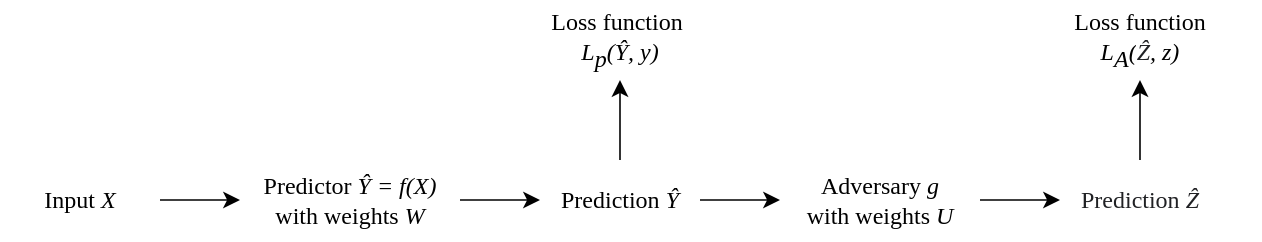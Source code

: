<mxfile version="17.4.0" type="github" pages="2">
  <diagram id="RZrLK5oVPk-rhI3hL_Sa" name="Page-1">
    <mxGraphModel dx="723" dy="714" grid="1" gridSize="10" guides="1" tooltips="1" connect="1" arrows="1" fold="1" page="1" pageScale="1" pageWidth="1654" pageHeight="1169" math="0" shadow="0">
      <root>
        <mxCell id="0" />
        <mxCell id="1" parent="0" />
        <mxCell id="1ujJbn2lNYljgyQlnDCv-18" style="edgeStyle=orthogonalEdgeStyle;rounded=0;orthogonalLoop=1;jettySize=auto;html=1;exitX=1;exitY=0.5;exitDx=0;exitDy=0;entryX=0;entryY=0.5;entryDx=0;entryDy=0;fontFamily=Garamond;fontSize=12;strokeWidth=0.8;" parent="1" source="1ujJbn2lNYljgyQlnDCv-2" target="1ujJbn2lNYljgyQlnDCv-10" edge="1">
          <mxGeometry relative="1" as="geometry" />
        </mxCell>
        <mxCell id="1ujJbn2lNYljgyQlnDCv-2" value="&lt;font face=&quot;Garamond&quot; style=&quot;font-size: 12px&quot;&gt;&lt;span style=&quot;font-size: 12px&quot;&gt;&lt;font style=&quot;font-size: 12px&quot;&gt;Input&amp;nbsp;&lt;i&gt;X&lt;/i&gt;&lt;/font&gt;&lt;/span&gt;&lt;/font&gt;" style="text;html=1;strokeColor=none;fillColor=none;align=center;verticalAlign=middle;whiteSpace=wrap;rounded=0;fontSize=12;" parent="1" vertex="1">
          <mxGeometry x="170" y="320" width="80" height="40" as="geometry" />
        </mxCell>
        <mxCell id="1ujJbn2lNYljgyQlnDCv-22" style="edgeStyle=orthogonalEdgeStyle;rounded=0;orthogonalLoop=1;jettySize=auto;html=1;exitX=0.5;exitY=0;exitDx=0;exitDy=0;entryX=0.5;entryY=1;entryDx=0;entryDy=0;fontFamily=Garamond;fontSize=12;strokeWidth=0.8;" parent="1" source="1ujJbn2lNYljgyQlnDCv-4" target="1ujJbn2lNYljgyQlnDCv-7" edge="1">
          <mxGeometry relative="1" as="geometry" />
        </mxCell>
        <mxCell id="1ujJbn2lNYljgyQlnDCv-4" value="&lt;span style=&quot;color: rgb(32 , 33 , 36) ; font-family: &amp;#34;garamond&amp;#34; ; font-size: 12px ; background-color: rgb(255 , 255 , 255)&quot;&gt;Prediction&amp;nbsp;&lt;/span&gt;&lt;span style=&quot;color: rgb(32 , 33 , 36) ; font-family: &amp;#34;garamond&amp;#34; ; font-size: 12px ; font-style: italic ; background-color: rgb(255 , 255 , 255)&quot;&gt;Ẑ&lt;/span&gt;" style="text;html=1;strokeColor=none;fillColor=none;align=center;verticalAlign=middle;whiteSpace=wrap;rounded=0;fontSize=12;" parent="1" vertex="1">
          <mxGeometry x="700" y="320" width="80" height="40" as="geometry" />
        </mxCell>
        <mxCell id="1ujJbn2lNYljgyQlnDCv-20" style="edgeStyle=orthogonalEdgeStyle;rounded=0;orthogonalLoop=1;jettySize=auto;html=1;exitX=1;exitY=0.5;exitDx=0;exitDy=0;fontFamily=Garamond;fontSize=12;strokeWidth=0.8;" parent="1" source="1ujJbn2lNYljgyQlnDCv-5" target="1ujJbn2lNYljgyQlnDCv-11" edge="1">
          <mxGeometry relative="1" as="geometry" />
        </mxCell>
        <mxCell id="1ujJbn2lNYljgyQlnDCv-23" style="edgeStyle=orthogonalEdgeStyle;rounded=0;orthogonalLoop=1;jettySize=auto;html=1;exitX=0.5;exitY=0;exitDx=0;exitDy=0;entryX=0.5;entryY=1;entryDx=0;entryDy=0;fontFamily=Garamond;fontSize=12;strokeWidth=0.8;" parent="1" source="1ujJbn2lNYljgyQlnDCv-5" target="1ujJbn2lNYljgyQlnDCv-6" edge="1">
          <mxGeometry relative="1" as="geometry" />
        </mxCell>
        <mxCell id="1ujJbn2lNYljgyQlnDCv-5" value="&lt;span style=&quot;font-family: &amp;#34;garamond&amp;#34; ; font-size: 12px&quot;&gt;Prediction&lt;/span&gt;&lt;span style=&quot;font-family: &amp;#34;garamond&amp;#34; ; font-size: 12px ; font-style: italic&quot;&gt; Ŷ&lt;/span&gt;" style="text;html=1;strokeColor=none;fillColor=none;align=center;verticalAlign=middle;whiteSpace=wrap;rounded=0;fontSize=12;" parent="1" vertex="1">
          <mxGeometry x="440" y="320" width="80" height="40" as="geometry" />
        </mxCell>
        <mxCell id="1ujJbn2lNYljgyQlnDCv-6" value="&lt;span id=&quot;docs-internal-guid-ebbb8cc8-7fff-df29-7f82-3fa62a0f55bf&quot; style=&quot;font-size: 12px&quot;&gt;&lt;font face=&quot;Garamond&quot; style=&quot;font-size: 12px&quot;&gt;&lt;span style=&quot;background-color: transparent ; vertical-align: baseline ; font-size: 12px&quot;&gt;&lt;span style=&quot;font-size: 12px&quot;&gt;&lt;span style=&quot;font-size: 12px&quot;&gt;Loss function&lt;/span&gt;&lt;i style=&quot;font-size: 12px&quot;&gt;&amp;nbsp;&lt;br&gt;L&lt;/i&gt;&lt;/span&gt;&lt;/span&gt;&lt;span style=&quot;font-size: 12px ; background-color: transparent ; font-style: italic ; vertical-align: baseline&quot;&gt;&lt;span style=&quot;vertical-align: sub ; font-size: 12px&quot;&gt;p&lt;/span&gt;&lt;/span&gt;&lt;span style=&quot;font-size: 12px ; background-color: transparent ; font-style: italic ; vertical-align: baseline&quot;&gt;(Ŷ, y)&lt;/span&gt;&lt;/font&gt;&lt;/span&gt;" style="text;html=1;strokeColor=none;fillColor=none;align=center;verticalAlign=middle;whiteSpace=wrap;rounded=0;fontSize=12;" parent="1" vertex="1">
          <mxGeometry x="420" y="240" width="120" height="40" as="geometry" />
        </mxCell>
        <mxCell id="1ujJbn2lNYljgyQlnDCv-7" value="&lt;span id=&quot;docs-internal-guid-7651c98c-7fff-fd03-e60f-584a1eb98f4a&quot; style=&quot;font-size: 12px&quot;&gt;&lt;font face=&quot;Garamond&quot; style=&quot;font-size: 12px&quot;&gt;&lt;span style=&quot;background-color: transparent ; vertical-align: baseline ; font-size: 12px&quot;&gt;Loss function&lt;br&gt;&lt;/span&gt;&lt;span style=&quot;background-color: transparent ; font-style: italic ; vertical-align: baseline ; font-size: 12px&quot;&gt;L&lt;/span&gt;&lt;span style=&quot;background-color: transparent ; font-style: italic ; vertical-align: baseline ; font-size: 12px&quot;&gt;&lt;span style=&quot;vertical-align: sub ; font-size: 12px&quot;&gt;A&lt;/span&gt;&lt;/span&gt;&lt;span style=&quot;background-color: transparent ; font-style: italic ; vertical-align: baseline ; font-size: 12px&quot;&gt;(&lt;/span&gt;&lt;span style=&quot;color: rgb(32 , 33 , 36) ; background-color: rgb(255 , 255 , 255) ; font-style: italic ; vertical-align: baseline ; font-size: 12px&quot;&gt;Ẑ&lt;/span&gt;&lt;span style=&quot;background-color: transparent ; font-style: italic ; vertical-align: baseline ; font-size: 12px&quot;&gt;, z)&lt;/span&gt;&lt;/font&gt;&lt;span style=&quot;font-size: 12px ; font-family: &amp;#34;eb garamond&amp;#34; , serif ; background-color: transparent ; vertical-align: baseline&quot;&gt; &lt;/span&gt;&lt;/span&gt;" style="text;html=1;strokeColor=none;fillColor=none;align=center;verticalAlign=middle;whiteSpace=wrap;rounded=0;fontSize=12;" parent="1" vertex="1">
          <mxGeometry x="680" y="240" width="120" height="40" as="geometry" />
        </mxCell>
        <mxCell id="1ujJbn2lNYljgyQlnDCv-19" style="edgeStyle=orthogonalEdgeStyle;rounded=0;orthogonalLoop=1;jettySize=auto;html=1;exitX=1;exitY=0.5;exitDx=0;exitDy=0;entryX=0;entryY=0.5;entryDx=0;entryDy=0;fontFamily=Garamond;fontSize=12;strokeWidth=0.8;" parent="1" source="1ujJbn2lNYljgyQlnDCv-10" target="1ujJbn2lNYljgyQlnDCv-5" edge="1">
          <mxGeometry relative="1" as="geometry" />
        </mxCell>
        <mxCell id="1ujJbn2lNYljgyQlnDCv-10" value="&lt;span id=&quot;docs-internal-guid-4f8e723a-7fff-fd54-1406-5adae6b98bc0&quot; style=&quot;font-size: 12px&quot;&gt;&lt;span style=&quot;background-color: transparent ; vertical-align: baseline ; font-size: 12px&quot;&gt;&lt;font face=&quot;Garamond&quot; style=&quot;font-size: 12px&quot;&gt;Predictor&amp;nbsp;&lt;i&gt;Ŷ = f(X) &lt;br&gt;&lt;/i&gt;with weights&lt;i&gt; W&lt;/i&gt;&lt;/font&gt;&lt;/span&gt;&lt;/span&gt;" style="text;html=1;strokeColor=none;fillColor=none;align=center;verticalAlign=middle;whiteSpace=wrap;rounded=0;fontSize=12;" parent="1" vertex="1">
          <mxGeometry x="290" y="320" width="110" height="40" as="geometry" />
        </mxCell>
        <mxCell id="1ujJbn2lNYljgyQlnDCv-21" style="edgeStyle=orthogonalEdgeStyle;rounded=0;orthogonalLoop=1;jettySize=auto;html=1;exitX=1;exitY=0.5;exitDx=0;exitDy=0;entryX=0;entryY=0.5;entryDx=0;entryDy=0;fontFamily=Garamond;fontSize=12;strokeWidth=0.8;" parent="1" source="1ujJbn2lNYljgyQlnDCv-11" target="1ujJbn2lNYljgyQlnDCv-4" edge="1">
          <mxGeometry relative="1" as="geometry" />
        </mxCell>
        <mxCell id="1ujJbn2lNYljgyQlnDCv-11" value="&lt;font face=&quot;Garamond&quot; style=&quot;font-size: 12px&quot;&gt;&lt;span style=&quot;font-size: 12px&quot;&gt;&lt;font style=&quot;font-size: 12px&quot;&gt;Adversary&lt;i&gt; g &lt;br&gt;&lt;/i&gt;with weights&lt;i&gt; U&lt;/i&gt;&lt;/font&gt;&lt;/span&gt;&lt;/font&gt;" style="text;html=1;strokeColor=none;fillColor=none;align=center;verticalAlign=middle;whiteSpace=wrap;rounded=0;fontSize=12;" parent="1" vertex="1">
          <mxGeometry x="560" y="320" width="100" height="40" as="geometry" />
        </mxCell>
      </root>
    </mxGraphModel>
  </diagram>
  <diagram id="2aVWgIqIF0HCB3Dr1aV1" name="Page-2">
    <mxGraphModel dx="104" dy="161" grid="1" gridSize="10" guides="1" tooltips="1" connect="1" arrows="1" fold="1" page="1" pageScale="1" pageWidth="1654" pageHeight="1169" math="0" shadow="0">
      <root>
        <mxCell id="0" />
        <mxCell id="1" parent="0" />
        <mxCell id="4u3swDsV8qqRc1l2_qTk-128" value="" style="endArrow=none;html=1;rounded=0;fontFamily=Garamond;fontSize=12;strokeWidth=3;curved=1;strokeColor=#B9E0A5;" parent="1" edge="1">
          <mxGeometry width="50" height="50" relative="1" as="geometry">
            <mxPoint x="705" y="280" as="sourcePoint" />
            <mxPoint x="855" y="189" as="targetPoint" />
          </mxGeometry>
        </mxCell>
        <mxCell id="4u3swDsV8qqRc1l2_qTk-129" value="Generalised False Positive Rate" style="text;html=1;strokeColor=none;fillColor=none;align=center;verticalAlign=middle;whiteSpace=wrap;rounded=0;fontFamily=Garamond;fontSize=16;container=0;" parent="1" vertex="1">
          <mxGeometry x="705" y="306" width="220" height="30" as="geometry" />
        </mxCell>
        <mxCell id="4u3swDsV8qqRc1l2_qTk-130" value="Generalised False Negative Rate" style="text;html=1;strokeColor=none;fillColor=none;align=center;verticalAlign=middle;whiteSpace=wrap;rounded=0;fontFamily=Garamond;fontSize=16;rotation=-90;container=0;" parent="1" vertex="1">
          <mxGeometry x="565" y="150" width="220" height="30" as="geometry" />
        </mxCell>
        <mxCell id="4u3swDsV8qqRc1l2_qTk-131" value="0" style="text;html=1;strokeColor=none;fillColor=none;align=center;verticalAlign=middle;whiteSpace=wrap;rounded=0;fontFamily=Garamond;fontSize=16;rotation=0;container=0;" parent="1" vertex="1">
          <mxGeometry x="685" y="270" width="20" height="30" as="geometry" />
        </mxCell>
        <mxCell id="4u3swDsV8qqRc1l2_qTk-132" value="1" style="text;html=1;strokeColor=none;fillColor=none;align=center;verticalAlign=middle;whiteSpace=wrap;rounded=0;fontFamily=Garamond;fontSize=16;rotation=0;container=0;" parent="1" vertex="1">
          <mxGeometry x="685" y="40" width="20" height="30" as="geometry" />
        </mxCell>
        <mxCell id="4u3swDsV8qqRc1l2_qTk-133" value="1" style="text;html=1;strokeColor=none;fillColor=none;align=center;verticalAlign=middle;whiteSpace=wrap;rounded=0;fontFamily=Garamond;fontSize=16;rotation=0;container=0;" parent="1" vertex="1">
          <mxGeometry x="925" y="280" width="20" height="30" as="geometry" />
        </mxCell>
        <mxCell id="4u3swDsV8qqRc1l2_qTk-134" value="&lt;i&gt;h&lt;sub&gt;1&lt;/sub&gt;&lt;/i&gt;" style="text;html=1;strokeColor=none;fillColor=none;align=center;verticalAlign=middle;whiteSpace=wrap;rounded=0;fontFamily=Garamond;fontSize=16;rotation=0;container=0;" parent="1" vertex="1">
          <mxGeometry x="728" y="154" width="20" height="30" as="geometry" />
        </mxCell>
        <mxCell id="4u3swDsV8qqRc1l2_qTk-135" value="&lt;i&gt;h&lt;span style=&quot;font-size: 13.333px&quot;&gt;&lt;sub&gt;2&lt;/sub&gt;&lt;/span&gt;&lt;/i&gt;" style="text;html=1;strokeColor=none;fillColor=none;align=center;verticalAlign=middle;whiteSpace=wrap;rounded=0;fontFamily=Garamond;fontSize=16;rotation=0;container=0;" parent="1" vertex="1">
          <mxGeometry x="764" y="241" width="20" height="30" as="geometry" />
        </mxCell>
        <mxCell id="4u3swDsV8qqRc1l2_qTk-136" value="" style="endArrow=none;html=1;rounded=0;fontFamily=Garamond;fontSize=12;strokeWidth=3;curved=1;strokeColor=#67AB9F;" parent="1" edge="1">
          <mxGeometry width="50" height="50" relative="1" as="geometry">
            <mxPoint x="705" y="280" as="sourcePoint" />
            <mxPoint x="790" y="125" as="targetPoint" />
          </mxGeometry>
        </mxCell>
        <mxCell id="4u3swDsV8qqRc1l2_qTk-137" value="" style="endArrow=baseDash;html=1;rounded=0;fontFamily=Garamond;fontSize=12;strokeWidth=2;endFill=0;" parent="1" edge="1">
          <mxGeometry width="50" height="50" relative="1" as="geometry">
            <mxPoint x="705" y="280" as="sourcePoint" />
            <mxPoint x="945" y="280" as="targetPoint" />
          </mxGeometry>
        </mxCell>
        <mxCell id="4u3swDsV8qqRc1l2_qTk-138" value="" style="endArrow=baseDash;html=1;rounded=0;fontFamily=Garamond;fontSize=12;strokeWidth=2;endFill=0;" parent="1" edge="1">
          <mxGeometry width="50" height="50" relative="1" as="geometry">
            <mxPoint x="705" y="280" as="sourcePoint" />
            <mxPoint x="705" y="40" as="targetPoint" />
          </mxGeometry>
        </mxCell>
        <mxCell id="4u3swDsV8qqRc1l2_qTk-139" value="" style="endArrow=none;dashed=1;html=1;rounded=0;fontFamily=Garamond;fontSize=16;strokeWidth=2;curved=1;" parent="1" edge="1">
          <mxGeometry width="50" height="50" relative="1" as="geometry">
            <mxPoint x="878" y="220" as="sourcePoint" />
            <mxPoint x="705" y="220" as="targetPoint" />
          </mxGeometry>
        </mxCell>
        <mxCell id="4u3swDsV8qqRc1l2_qTk-140" value="" style="ellipse;whiteSpace=wrap;html=1;aspect=fixed;fontFamily=Garamond;fontSize=12;fillColor=#000000;container=0;" parent="1" vertex="1">
          <mxGeometry x="800" y="215" width="10" height="10" as="geometry" />
        </mxCell>
        <mxCell id="4u3swDsV8qqRc1l2_qTk-144" value="" style="ellipse;whiteSpace=wrap;html=1;aspect=fixed;fontFamily=Garamond;fontSize=12;fillColor=#000000;container=0;" parent="1" vertex="1">
          <mxGeometry x="734" y="214" width="10" height="10" as="geometry" />
        </mxCell>
        <mxCell id="4u3swDsV8qqRc1l2_qTk-127" value="" style="endArrow=none;html=1;rounded=0;fontFamily=Garamond;fontSize=12;strokeWidth=2;" parent="1" edge="1">
          <mxGeometry width="50" height="50" relative="1" as="geometry">
            <mxPoint x="945" y="280" as="sourcePoint" />
            <mxPoint x="705" y="40" as="targetPoint" />
          </mxGeometry>
        </mxCell>
        <mxCell id="4u3swDsV8qqRc1l2_qTk-110" value="" style="endArrow=none;html=1;rounded=0;fontFamily=Garamond;fontSize=12;strokeWidth=3;curved=1;strokeColor=#B9E0A5;" parent="1" edge="1">
          <mxGeometry width="50" height="50" relative="1" as="geometry">
            <mxPoint x="405" y="280" as="sourcePoint" />
            <mxPoint x="555" y="189" as="targetPoint" />
          </mxGeometry>
        </mxCell>
        <mxCell id="4u3swDsV8qqRc1l2_qTk-111" value="Generalised False Positive Rate" style="text;html=1;strokeColor=none;fillColor=none;align=center;verticalAlign=middle;whiteSpace=wrap;rounded=0;fontFamily=Garamond;fontSize=16;container=0;" parent="1" vertex="1">
          <mxGeometry x="405" y="306" width="220" height="30" as="geometry" />
        </mxCell>
        <mxCell id="4u3swDsV8qqRc1l2_qTk-112" value="Generalised False Negative Rate" style="text;html=1;strokeColor=none;fillColor=none;align=center;verticalAlign=middle;whiteSpace=wrap;rounded=0;fontFamily=Garamond;fontSize=16;rotation=-90;container=0;" parent="1" vertex="1">
          <mxGeometry x="265" y="150" width="220" height="30" as="geometry" />
        </mxCell>
        <mxCell id="4u3swDsV8qqRc1l2_qTk-113" value="0" style="text;html=1;strokeColor=none;fillColor=none;align=center;verticalAlign=middle;whiteSpace=wrap;rounded=0;fontFamily=Garamond;fontSize=16;rotation=0;container=0;" parent="1" vertex="1">
          <mxGeometry x="385" y="270" width="20" height="30" as="geometry" />
        </mxCell>
        <mxCell id="4u3swDsV8qqRc1l2_qTk-114" value="1" style="text;html=1;strokeColor=none;fillColor=none;align=center;verticalAlign=middle;whiteSpace=wrap;rounded=0;fontFamily=Garamond;fontSize=16;rotation=0;container=0;" parent="1" vertex="1">
          <mxGeometry x="385" y="40" width="20" height="30" as="geometry" />
        </mxCell>
        <mxCell id="4u3swDsV8qqRc1l2_qTk-115" value="1" style="text;html=1;strokeColor=none;fillColor=none;align=center;verticalAlign=middle;whiteSpace=wrap;rounded=0;fontFamily=Garamond;fontSize=16;rotation=0;container=0;" parent="1" vertex="1">
          <mxGeometry x="625" y="280" width="20" height="30" as="geometry" />
        </mxCell>
        <mxCell id="4u3swDsV8qqRc1l2_qTk-116" value="&lt;i&gt;h&lt;sub&gt;1&lt;/sub&gt;&lt;/i&gt;" style="text;html=1;strokeColor=none;fillColor=none;align=center;verticalAlign=middle;whiteSpace=wrap;rounded=0;fontFamily=Garamond;fontSize=16;rotation=0;container=0;" parent="1" vertex="1">
          <mxGeometry x="428" y="154" width="20" height="30" as="geometry" />
        </mxCell>
        <mxCell id="4u3swDsV8qqRc1l2_qTk-117" value="&lt;i&gt;h&lt;span style=&quot;font-size: 13.333px&quot;&gt;&lt;sub&gt;2&lt;/sub&gt;&lt;/span&gt;&lt;/i&gt;" style="text;html=1;strokeColor=none;fillColor=none;align=center;verticalAlign=middle;whiteSpace=wrap;rounded=0;fontFamily=Garamond;fontSize=16;rotation=0;container=0;" parent="1" vertex="1">
          <mxGeometry x="464" y="241" width="20" height="30" as="geometry" />
        </mxCell>
        <mxCell id="4u3swDsV8qqRc1l2_qTk-118" value="" style="endArrow=none;html=1;rounded=0;fontFamily=Garamond;fontSize=12;strokeWidth=3;curved=1;strokeColor=#67AB9F;" parent="1" edge="1">
          <mxGeometry width="50" height="50" relative="1" as="geometry">
            <mxPoint x="405" y="280" as="sourcePoint" />
            <mxPoint x="490" y="125" as="targetPoint" />
          </mxGeometry>
        </mxCell>
        <mxCell id="4u3swDsV8qqRc1l2_qTk-122" value="" style="endArrow=baseDash;html=1;rounded=0;fontFamily=Garamond;fontSize=12;strokeWidth=2;endFill=0;" parent="1" edge="1">
          <mxGeometry width="50" height="50" relative="1" as="geometry">
            <mxPoint x="405" y="280" as="sourcePoint" />
            <mxPoint x="645" y="280" as="targetPoint" />
          </mxGeometry>
        </mxCell>
        <mxCell id="4u3swDsV8qqRc1l2_qTk-123" value="" style="endArrow=baseDash;html=1;rounded=0;fontFamily=Garamond;fontSize=12;strokeWidth=2;endFill=0;" parent="1" edge="1">
          <mxGeometry width="50" height="50" relative="1" as="geometry">
            <mxPoint x="405" y="280" as="sourcePoint" />
            <mxPoint x="405" y="40" as="targetPoint" />
          </mxGeometry>
        </mxCell>
        <mxCell id="4u3swDsV8qqRc1l2_qTk-124" value="" style="endArrow=none;dashed=1;html=1;rounded=0;fontFamily=Garamond;fontSize=16;strokeWidth=2;curved=1;" parent="1" edge="1">
          <mxGeometry width="50" height="50" relative="1" as="geometry">
            <mxPoint x="456" y="280" as="sourcePoint" />
            <mxPoint x="456" y="94" as="targetPoint" />
          </mxGeometry>
        </mxCell>
        <mxCell id="4u3swDsV8qqRc1l2_qTk-126" value="" style="ellipse;whiteSpace=wrap;html=1;aspect=fixed;fontFamily=Garamond;fontSize=12;fillColor=#000000;container=0;" parent="1" vertex="1">
          <mxGeometry x="451" y="244" width="10" height="10" as="geometry" />
        </mxCell>
        <mxCell id="4u3swDsV8qqRc1l2_qTk-142" value="" style="ellipse;whiteSpace=wrap;html=1;aspect=fixed;fontFamily=Garamond;fontSize=12;fillColor=#000000;container=0;" parent="1" vertex="1">
          <mxGeometry x="450" y="182" width="10" height="10" as="geometry" />
        </mxCell>
        <mxCell id="4u3swDsV8qqRc1l2_qTk-109" value="" style="endArrow=none;html=1;rounded=0;fontFamily=Garamond;fontSize=12;strokeWidth=2;" parent="1" edge="1">
          <mxGeometry width="50" height="50" relative="1" as="geometry">
            <mxPoint x="645" y="280" as="sourcePoint" />
            <mxPoint x="405" y="40" as="targetPoint" />
          </mxGeometry>
        </mxCell>
        <mxCell id="4u3swDsV8qqRc1l2_qTk-73" value="" style="endArrow=none;html=1;rounded=0;fontFamily=Garamond;fontSize=12;strokeWidth=3;curved=1;strokeColor=#B9E0A5;" parent="1" edge="1">
          <mxGeometry width="50" height="50" relative="1" as="geometry">
            <mxPoint x="1005" y="280" as="sourcePoint" />
            <mxPoint x="1155" y="189" as="targetPoint" />
          </mxGeometry>
        </mxCell>
        <mxCell id="4u3swDsV8qqRc1l2_qTk-74" value="Generalised False Positive Rate" style="text;html=1;strokeColor=none;fillColor=none;align=center;verticalAlign=middle;whiteSpace=wrap;rounded=0;fontFamily=Garamond;fontSize=16;container=0;" parent="1" vertex="1">
          <mxGeometry x="1005" y="306" width="220" height="30" as="geometry" />
        </mxCell>
        <mxCell id="4u3swDsV8qqRc1l2_qTk-75" value="Generalised False Negative Rate" style="text;html=1;strokeColor=none;fillColor=none;align=center;verticalAlign=middle;whiteSpace=wrap;rounded=0;fontFamily=Garamond;fontSize=16;rotation=-90;container=0;" parent="1" vertex="1">
          <mxGeometry x="865" y="150" width="220" height="30" as="geometry" />
        </mxCell>
        <mxCell id="4u3swDsV8qqRc1l2_qTk-76" value="0" style="text;html=1;strokeColor=none;fillColor=none;align=center;verticalAlign=middle;whiteSpace=wrap;rounded=0;fontFamily=Garamond;fontSize=16;rotation=0;container=0;" parent="1" vertex="1">
          <mxGeometry x="985" y="270" width="20" height="30" as="geometry" />
        </mxCell>
        <mxCell id="4u3swDsV8qqRc1l2_qTk-77" value="1" style="text;html=1;strokeColor=none;fillColor=none;align=center;verticalAlign=middle;whiteSpace=wrap;rounded=0;fontFamily=Garamond;fontSize=16;rotation=0;container=0;" parent="1" vertex="1">
          <mxGeometry x="985" y="40" width="20" height="30" as="geometry" />
        </mxCell>
        <mxCell id="4u3swDsV8qqRc1l2_qTk-78" value="1" style="text;html=1;strokeColor=none;fillColor=none;align=center;verticalAlign=middle;whiteSpace=wrap;rounded=0;fontFamily=Garamond;fontSize=16;rotation=0;container=0;" parent="1" vertex="1">
          <mxGeometry x="1225" y="280" width="20" height="30" as="geometry" />
        </mxCell>
        <mxCell id="4u3swDsV8qqRc1l2_qTk-79" value="&lt;i&gt;h&lt;sub&gt;1&lt;/sub&gt;&lt;/i&gt;" style="text;html=1;strokeColor=none;fillColor=none;align=center;verticalAlign=middle;whiteSpace=wrap;rounded=0;fontFamily=Garamond;fontSize=16;rotation=0;container=0;" parent="1" vertex="1">
          <mxGeometry x="1036" y="150" width="20" height="30" as="geometry" />
        </mxCell>
        <mxCell id="4u3swDsV8qqRc1l2_qTk-80" value="&lt;i&gt;h&lt;span style=&quot;font-size: 13.333px&quot;&gt;&lt;sub&gt;2&lt;/sub&gt;&lt;/span&gt;&lt;/i&gt;" style="text;html=1;strokeColor=none;fillColor=none;align=center;verticalAlign=middle;whiteSpace=wrap;rounded=0;fontFamily=Garamond;fontSize=16;rotation=0;container=0;" parent="1" vertex="1">
          <mxGeometry x="1115" y="229" width="20" height="30" as="geometry" />
        </mxCell>
        <mxCell id="4u3swDsV8qqRc1l2_qTk-81" value="" style="endArrow=none;html=1;rounded=0;fontFamily=Garamond;fontSize=12;strokeWidth=3;curved=1;strokeColor=#67AB9F;" parent="1" edge="1">
          <mxGeometry width="50" height="50" relative="1" as="geometry">
            <mxPoint x="1005" y="280" as="sourcePoint" />
            <mxPoint x="1090" y="125" as="targetPoint" />
          </mxGeometry>
        </mxCell>
        <mxCell id="4u3swDsV8qqRc1l2_qTk-82" value="" style="endArrow=none;dashed=1;html=1;rounded=0;fontFamily=Garamond;fontSize=12;strokeWidth=2;edgeStyle=orthogonalEdgeStyle;curved=1;" parent="1" edge="1">
          <mxGeometry width="50" height="50" relative="1" as="geometry">
            <mxPoint x="1205" y="241" as="sourcePoint" />
            <mxPoint x="1045" y="81" as="targetPoint" />
          </mxGeometry>
        </mxCell>
        <mxCell id="4u3swDsV8qqRc1l2_qTk-96" value="" style="ellipse;whiteSpace=wrap;html=1;aspect=fixed;fontFamily=Garamond;fontSize=12;fillColor=#000000;container=0;" parent="1" vertex="1">
          <mxGeometry x="1059" y="167" width="10" height="10" as="geometry" />
        </mxCell>
        <mxCell id="4u3swDsV8qqRc1l2_qTk-97" value="" style="ellipse;whiteSpace=wrap;html=1;aspect=fixed;fontFamily=Garamond;fontSize=12;fillColor=#000000;container=0;" parent="1" vertex="1">
          <mxGeometry x="1102" y="214" width="10" height="10" as="geometry" />
        </mxCell>
        <mxCell id="4u3swDsV8qqRc1l2_qTk-71" value="" style="endArrow=baseDash;html=1;rounded=0;fontFamily=Garamond;fontSize=12;strokeWidth=2;endFill=0;" parent="1" edge="1">
          <mxGeometry width="50" height="50" relative="1" as="geometry">
            <mxPoint x="1005" y="280" as="sourcePoint" />
            <mxPoint x="1245" y="280" as="targetPoint" />
          </mxGeometry>
        </mxCell>
        <mxCell id="4u3swDsV8qqRc1l2_qTk-70" value="" style="endArrow=baseDash;html=1;rounded=0;fontFamily=Garamond;fontSize=12;strokeWidth=2;endFill=0;" parent="1" edge="1">
          <mxGeometry width="50" height="50" relative="1" as="geometry">
            <mxPoint x="1005" y="280" as="sourcePoint" />
            <mxPoint x="1005" y="40" as="targetPoint" />
          </mxGeometry>
        </mxCell>
        <mxCell id="4u3swDsV8qqRc1l2_qTk-72" value="" style="endArrow=none;html=1;rounded=0;fontFamily=Garamond;fontSize=12;strokeWidth=2;" parent="1" edge="1">
          <mxGeometry width="50" height="50" relative="1" as="geometry">
            <mxPoint x="1245" y="280" as="sourcePoint" />
            <mxPoint x="1005" y="40" as="targetPoint" />
          </mxGeometry>
        </mxCell>
        <mxCell id="4u3swDsV8qqRc1l2_qTk-47" value="" style="endArrow=none;html=1;rounded=0;fontFamily=Garamond;fontSize=12;strokeWidth=3;curved=1;strokeColor=#B9E0A5;" parent="1" edge="1">
          <mxGeometry width="50" height="50" relative="1" as="geometry">
            <mxPoint x="101" y="280" as="sourcePoint" />
            <mxPoint x="251" y="189" as="targetPoint" />
          </mxGeometry>
        </mxCell>
        <mxCell id="4u3swDsV8qqRc1l2_qTk-48" value="Generalised False Positive Rate" style="text;html=1;strokeColor=none;fillColor=none;align=center;verticalAlign=middle;whiteSpace=wrap;rounded=0;fontFamily=Garamond;fontSize=16;container=0;" parent="1" vertex="1">
          <mxGeometry x="106" y="306" width="220" height="30" as="geometry" />
        </mxCell>
        <mxCell id="4u3swDsV8qqRc1l2_qTk-49" value="Generalised False Negative Rate" style="text;html=1;strokeColor=none;fillColor=none;align=center;verticalAlign=middle;whiteSpace=wrap;rounded=0;fontFamily=Garamond;fontSize=16;rotation=-90;container=0;" parent="1" vertex="1">
          <mxGeometry x="-55" y="150" width="220" height="30" as="geometry" />
        </mxCell>
        <mxCell id="4u3swDsV8qqRc1l2_qTk-50" value="0" style="text;html=1;strokeColor=none;fillColor=none;align=center;verticalAlign=middle;whiteSpace=wrap;rounded=0;fontFamily=Garamond;fontSize=16;rotation=0;container=0;" parent="1" vertex="1">
          <mxGeometry x="81" y="270" width="20" height="30" as="geometry" />
        </mxCell>
        <mxCell id="4u3swDsV8qqRc1l2_qTk-51" value="1" style="text;html=1;strokeColor=none;fillColor=none;align=center;verticalAlign=middle;whiteSpace=wrap;rounded=0;fontFamily=Garamond;fontSize=16;rotation=0;container=0;" parent="1" vertex="1">
          <mxGeometry x="81" y="40" width="20" height="30" as="geometry" />
        </mxCell>
        <mxCell id="4u3swDsV8qqRc1l2_qTk-52" value="1" style="text;html=1;strokeColor=none;fillColor=none;align=center;verticalAlign=middle;whiteSpace=wrap;rounded=0;fontFamily=Garamond;fontSize=16;rotation=0;container=0;" parent="1" vertex="1">
          <mxGeometry x="321" y="280" width="20" height="30" as="geometry" />
        </mxCell>
        <mxCell id="4u3swDsV8qqRc1l2_qTk-53" value="&lt;font&gt;&lt;i&gt;&lt;span style=&quot;font-size: 16px&quot;&gt;h&lt;/span&gt;&lt;span class=&quot;None headword&quot; lang=&quot;mul&quot; style=&quot;color: rgb(32 , 33 , 34) ; background-color: rgb(255 , 255 , 255)&quot;&gt;&lt;span style=&quot;vertical-align: super ; font-size: 16px&quot;&gt;μ&lt;/span&gt;&lt;font style=&quot;font-size: 10px&quot;&gt;&lt;sup&gt;1&lt;/sup&gt;&lt;/font&gt;&lt;/span&gt;&lt;/i&gt;&lt;/font&gt;" style="text;html=1;strokeColor=none;fillColor=none;align=center;verticalAlign=middle;whiteSpace=wrap;rounded=0;fontFamily=Garamond;fontSize=16;rotation=0;container=0;" parent="1" vertex="1">
          <mxGeometry x="197" y="104" width="20" height="30" as="geometry" />
        </mxCell>
        <mxCell id="4u3swDsV8qqRc1l2_qTk-54" value="&lt;i&gt;&lt;span class=&quot;None headword&quot; lang=&quot;mul&quot; style=&quot;color: rgb(32 , 33 , 34) ; background-color: rgb(255 , 255 , 255)&quot;&gt;&lt;span style=&quot;font-size: 16px&quot;&gt;μ&lt;sub&gt;1&lt;/sub&gt;&lt;/span&gt;&lt;/span&gt;&lt;/i&gt;" style="text;html=1;strokeColor=none;fillColor=none;align=center;verticalAlign=middle;whiteSpace=wrap;rounded=0;fontFamily=Garamond;fontSize=16;rotation=0;container=0;" parent="1" vertex="1">
          <mxGeometry x="176" y="280" width="20" height="30" as="geometry" />
        </mxCell>
        <mxCell id="4u3swDsV8qqRc1l2_qTk-56" value="" style="endArrow=none;html=1;rounded=0;fontFamily=Garamond;fontSize=12;strokeWidth=3;curved=1;strokeColor=#67AB9F;" parent="1" edge="1">
          <mxGeometry width="50" height="50" relative="1" as="geometry">
            <mxPoint x="101" y="280" as="sourcePoint" />
            <mxPoint x="186" y="125" as="targetPoint" />
          </mxGeometry>
        </mxCell>
        <mxCell id="4u3swDsV8qqRc1l2_qTk-99" value="" style="endArrow=none;dashed=1;html=1;rounded=0;fontFamily=Garamond;fontSize=16;strokeWidth=2;curved=1;" parent="1" edge="1">
          <mxGeometry width="50" height="50" relative="1" as="geometry">
            <mxPoint x="185" y="280" as="sourcePoint" />
            <mxPoint x="185" y="126" as="targetPoint" />
          </mxGeometry>
        </mxCell>
        <mxCell id="4u3swDsV8qqRc1l2_qTk-100" value="" style="endArrow=none;dashed=1;html=1;rounded=0;fontFamily=Garamond;fontSize=16;strokeWidth=2;curved=1;" parent="1" edge="1">
          <mxGeometry width="50" height="50" relative="1" as="geometry">
            <mxPoint x="102" y="125" as="sourcePoint" />
            <mxPoint x="185" y="125" as="targetPoint" />
          </mxGeometry>
        </mxCell>
        <mxCell id="4u3swDsV8qqRc1l2_qTk-101" value="" style="endArrow=none;dashed=1;html=1;rounded=0;fontFamily=Garamond;fontSize=16;strokeWidth=2;curved=1;" parent="1" edge="1">
          <mxGeometry width="50" height="50" relative="1" as="geometry">
            <mxPoint x="101" y="190" as="sourcePoint" />
            <mxPoint x="250" y="190" as="targetPoint" />
          </mxGeometry>
        </mxCell>
        <mxCell id="4u3swDsV8qqRc1l2_qTk-102" value="" style="endArrow=none;dashed=1;html=1;rounded=0;fontFamily=Garamond;fontSize=16;strokeWidth=2;curved=1;" parent="1" edge="1">
          <mxGeometry width="50" height="50" relative="1" as="geometry">
            <mxPoint x="249" y="281" as="sourcePoint" />
            <mxPoint x="249" y="191" as="targetPoint" />
          </mxGeometry>
        </mxCell>
        <mxCell id="4u3swDsV8qqRc1l2_qTk-105" value="&lt;font&gt;&lt;i&gt;&lt;span style=&quot;font-size: 16px&quot;&gt;h&lt;/span&gt;&lt;span class=&quot;None headword&quot; lang=&quot;mul&quot; style=&quot;color: rgb(32 , 33 , 34) ; background-color: rgb(255 , 255 , 255)&quot;&gt;&lt;span style=&quot;vertical-align: super ; font-size: 16px&quot;&gt;μ&lt;/span&gt;&lt;span style=&quot;font-size: 10px&quot;&gt;&lt;sup&gt;2&lt;/sup&gt;&lt;/span&gt;&lt;/span&gt;&lt;/i&gt;&lt;/font&gt;" style="text;html=1;strokeColor=none;fillColor=none;align=center;verticalAlign=middle;whiteSpace=wrap;rounded=0;fontFamily=Garamond;fontSize=16;rotation=0;container=0;" parent="1" vertex="1">
          <mxGeometry x="259" y="163" width="20" height="30" as="geometry" />
        </mxCell>
        <mxCell id="4u3swDsV8qqRc1l2_qTk-106" value="&lt;i&gt;&lt;span class=&quot;None headword&quot; lang=&quot;mul&quot; style=&quot;color: rgb(32 , 33 , 34) ; background-color: rgb(255 , 255 , 255)&quot;&gt;&lt;span style=&quot;font-size: 16px&quot;&gt;μ&lt;/span&gt;&lt;span style=&quot;font-size: 13.333px&quot;&gt;&lt;sub&gt;2&lt;/sub&gt;&lt;/span&gt;&lt;/span&gt;&lt;/i&gt;" style="text;html=1;strokeColor=none;fillColor=none;align=center;verticalAlign=middle;whiteSpace=wrap;rounded=0;fontFamily=Garamond;fontSize=16;rotation=0;container=0;" parent="1" vertex="1">
          <mxGeometry x="239" y="280" width="20" height="30" as="geometry" />
        </mxCell>
        <mxCell id="4u3swDsV8qqRc1l2_qTk-107" value="&lt;i&gt;&lt;span class=&quot;None headword&quot; lang=&quot;mul&quot; style=&quot;color: rgb(32 , 33 , 34) ; background-color: rgb(255 , 255 , 255)&quot;&gt;&lt;span style=&quot;font-size: 16px&quot;&gt;1-μ&lt;sub&gt;1&lt;/sub&gt;&lt;/span&gt;&lt;/span&gt;&lt;/i&gt;" style="text;html=1;strokeColor=none;fillColor=none;align=center;verticalAlign=middle;whiteSpace=wrap;rounded=0;fontFamily=Garamond;fontSize=16;rotation=-90;container=0;" parent="1" vertex="1">
          <mxGeometry x="65" y="110" width="41" height="30" as="geometry" />
        </mxCell>
        <mxCell id="4u3swDsV8qqRc1l2_qTk-108" value="&lt;i&gt;&lt;span class=&quot;None headword&quot; lang=&quot;mul&quot; style=&quot;color: rgb(32 , 33 , 34) ; background-color: rgb(255 , 255 , 255)&quot;&gt;&lt;span style=&quot;font-size: 16px&quot;&gt;1-μ&lt;/span&gt;&lt;span style=&quot;font-size: 13.333px&quot;&gt;&lt;sub&gt;2&lt;/sub&gt;&lt;/span&gt;&lt;/span&gt;&lt;/i&gt;" style="text;html=1;strokeColor=none;fillColor=none;align=center;verticalAlign=middle;whiteSpace=wrap;rounded=0;fontFamily=Garamond;fontSize=16;rotation=-90;container=0;" parent="1" vertex="1">
          <mxGeometry x="65" y="174" width="41" height="30" as="geometry" />
        </mxCell>
        <mxCell id="4u3swDsV8qqRc1l2_qTk-38" value="" style="endArrow=baseDash;html=1;rounded=0;fontFamily=Garamond;fontSize=12;strokeWidth=2;endFill=0;" parent="1" edge="1">
          <mxGeometry width="50" height="50" relative="1" as="geometry">
            <mxPoint x="101" y="280" as="sourcePoint" />
            <mxPoint x="101" y="40" as="targetPoint" />
          </mxGeometry>
        </mxCell>
        <mxCell id="4u3swDsV8qqRc1l2_qTk-39" value="" style="endArrow=baseDash;html=1;rounded=0;fontFamily=Garamond;fontSize=12;strokeWidth=2;endFill=0;" parent="1" edge="1">
          <mxGeometry width="50" height="50" relative="1" as="geometry">
            <mxPoint x="101" y="280" as="sourcePoint" />
            <mxPoint x="341" y="280" as="targetPoint" />
          </mxGeometry>
        </mxCell>
        <mxCell id="4u3swDsV8qqRc1l2_qTk-40" value="" style="endArrow=none;html=1;rounded=0;fontFamily=Garamond;fontSize=12;strokeWidth=2;" parent="1" edge="1">
          <mxGeometry width="50" height="50" relative="1" as="geometry">
            <mxPoint x="341" y="280" as="sourcePoint" />
            <mxPoint x="101" y="40" as="targetPoint" />
          </mxGeometry>
        </mxCell>
        <mxCell id="4u3swDsV8qqRc1l2_qTk-151" value="a) Calibration classifiers&lt;i&gt; H*&lt;sub&gt;1&lt;/sub&gt;, H*&lt;sub&gt;2&lt;/sub&gt;&lt;/i&gt;" style="text;html=1;strokeColor=none;fillColor=none;align=center;verticalAlign=middle;whiteSpace=wrap;rounded=0;fontFamily=Garamond;fontSize=16;container=0;" parent="1" vertex="1">
          <mxGeometry x="89" y="360" width="254" height="30" as="geometry" />
        </mxCell>
        <mxCell id="4u3swDsV8qqRc1l2_qTk-152" value="&lt;div style=&quot;text-align: left&quot;&gt;&lt;span&gt;b) Satisfying calibration and equal false positive rates&lt;/span&gt;&lt;/div&gt;" style="text;html=1;strokeColor=none;fillColor=none;align=center;verticalAlign=middle;whiteSpace=wrap;rounded=0;fontFamily=Garamond;fontSize=16;container=0;" parent="1" vertex="1">
          <mxGeometry x="405" y="360" width="254" height="30" as="geometry" />
        </mxCell>
        <mxCell id="4u3swDsV8qqRc1l2_qTk-153" value="&lt;div style=&quot;text-align: left&quot;&gt;&lt;span&gt;c) Satisfying calibration and equal false negative rates&lt;/span&gt;&lt;/div&gt;" style="text;html=1;strokeColor=none;fillColor=none;align=center;verticalAlign=middle;whiteSpace=wrap;rounded=0;fontFamily=Garamond;fontSize=16;container=0;" parent="1" vertex="1">
          <mxGeometry x="705" y="360" width="254" height="30" as="geometry" />
        </mxCell>
        <mxCell id="4u3swDsV8qqRc1l2_qTk-154" value="&lt;div style=&quot;text-align: left&quot;&gt;&lt;span&gt;d) Satisfying calibration and a general constraint&lt;/span&gt;&lt;/div&gt;" style="text;html=1;strokeColor=none;fillColor=none;align=center;verticalAlign=middle;whiteSpace=wrap;rounded=0;fontFamily=Garamond;fontSize=16;container=0;" parent="1" vertex="1">
          <mxGeometry x="1005" y="360" width="254" height="30" as="geometry" />
        </mxCell>
        <mxCell id="4u3swDsV8qqRc1l2_qTk-160" value="" style="group" parent="1" vertex="1" connectable="0">
          <mxGeometry x="239" y="30" width="102" height="60" as="geometry" />
        </mxCell>
        <mxCell id="4u3swDsV8qqRc1l2_qTk-158" value="" style="group" parent="4u3swDsV8qqRc1l2_qTk-160" vertex="1" connectable="0">
          <mxGeometry x="13" y="5" width="89" height="50" as="geometry" />
        </mxCell>
        <mxCell id="4u3swDsV8qqRc1l2_qTk-150" value="&lt;i&gt;H*&lt;sub&gt;1&lt;/sub&gt;&lt;br&gt;H*&lt;sub&gt;2&lt;/sub&gt;&lt;/i&gt;" style="text;html=1;strokeColor=none;fillColor=none;align=center;verticalAlign=middle;whiteSpace=wrap;rounded=0;fontFamily=Garamond;fontSize=16;container=0;" parent="4u3swDsV8qqRc1l2_qTk-158" vertex="1">
          <mxGeometry x="26" width="63" height="50" as="geometry" />
        </mxCell>
        <mxCell id="4u3swDsV8qqRc1l2_qTk-156" value="" style="endArrow=none;html=1;rounded=0;fontFamily=Garamond;fontSize=10;strokeColor=#B9E0A5;strokeWidth=3;curved=1;" parent="4u3swDsV8qqRc1l2_qTk-158" edge="1">
          <mxGeometry width="50" height="50" relative="1" as="geometry">
            <mxPoint x="1" y="34" as="sourcePoint" />
            <mxPoint x="35" y="34" as="targetPoint" />
          </mxGeometry>
        </mxCell>
        <mxCell id="4u3swDsV8qqRc1l2_qTk-157" value="" style="endArrow=none;html=1;rounded=0;fontFamily=Garamond;fontSize=10;strokeColor=#67AB9F;strokeWidth=3;curved=1;fillColor=#67AB9F;" parent="4u3swDsV8qqRc1l2_qTk-158" edge="1">
          <mxGeometry width="50" height="50" relative="1" as="geometry">
            <mxPoint y="13" as="sourcePoint" />
            <mxPoint x="34" y="13" as="targetPoint" />
          </mxGeometry>
        </mxCell>
        <mxCell id="4u3swDsV8qqRc1l2_qTk-159" value="" style="rounded=0;whiteSpace=wrap;html=1;fontFamily=Garamond;fontSize=10;strokeWidth=1.5;fillColor=none;" parent="4u3swDsV8qqRc1l2_qTk-160" vertex="1">
          <mxGeometry width="100" height="60" as="geometry" />
        </mxCell>
        <mxCell id="4u3swDsV8qqRc1l2_qTk-104" value="" style="ellipse;whiteSpace=wrap;html=1;aspect=fixed;fontFamily=Garamond;fontSize=12;fillColor=#FFFFFF;strokeWidth=2;container=0;" parent="1" vertex="1">
          <mxGeometry x="181" y="120" width="10" height="10" as="geometry" />
        </mxCell>
        <mxCell id="4u3swDsV8qqRc1l2_qTk-103" value="" style="ellipse;whiteSpace=wrap;html=1;aspect=fixed;fontFamily=Garamond;fontSize=12;fillColor=#FFFFFF;strokeWidth=2;container=0;" parent="1" vertex="1">
          <mxGeometry x="244" y="184" width="10" height="10" as="geometry" />
        </mxCell>
      </root>
    </mxGraphModel>
  </diagram>
</mxfile>
